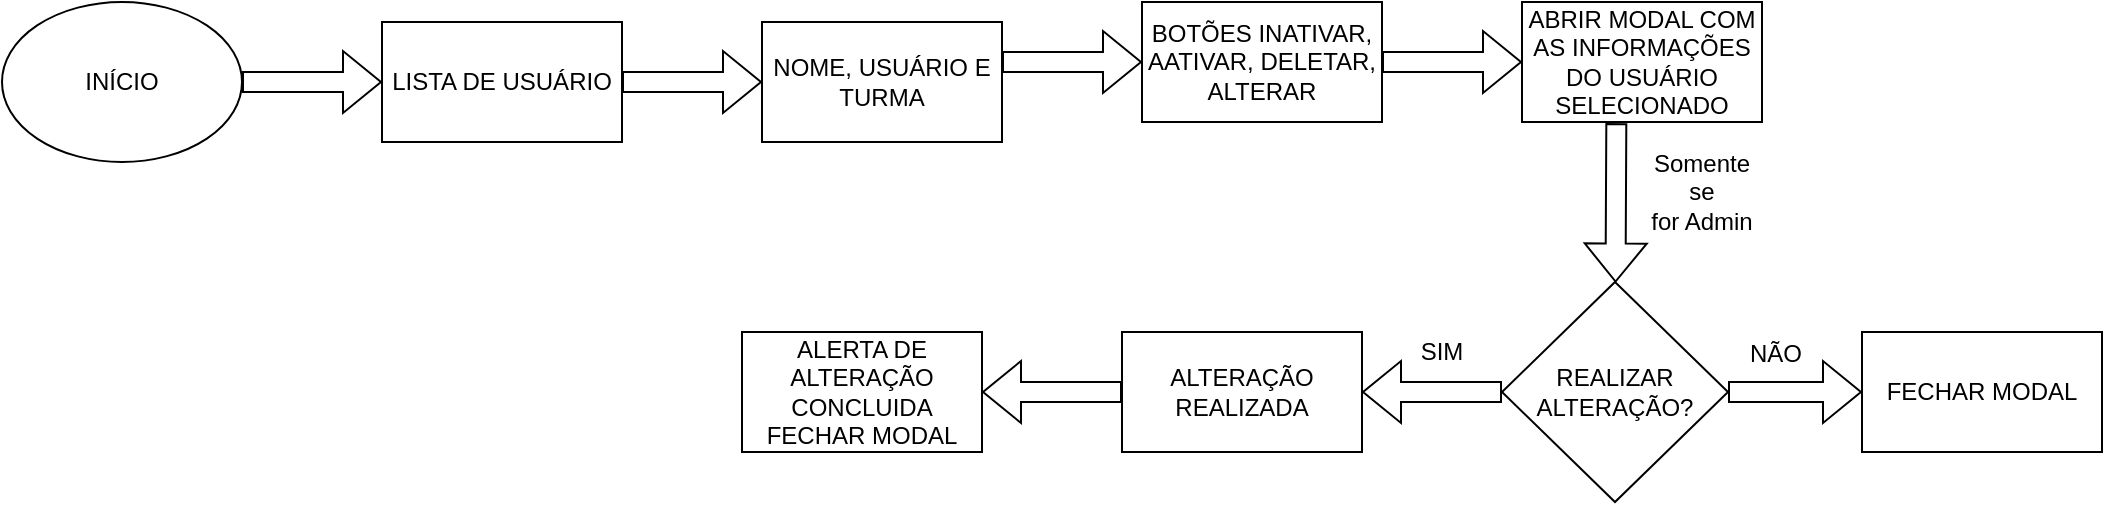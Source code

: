 <mxfile version="26.0.16">
  <diagram name="Página-1" id="r3otI6wQ_K_i1wcqdXIX">
    <mxGraphModel dx="1390" dy="3123" grid="1" gridSize="10" guides="1" tooltips="1" connect="1" arrows="1" fold="1" page="1" pageScale="1" pageWidth="827" pageHeight="1169" math="0" shadow="0">
      <root>
        <mxCell id="0" />
        <mxCell id="1" parent="0" />
        <mxCell id="BA6NCAzBnOPJGDUu9WfR-1" value="INÍCIO" style="ellipse;whiteSpace=wrap;html=1;" parent="1" vertex="1">
          <mxGeometry x="20" y="-2320" width="120" height="80" as="geometry" />
        </mxCell>
        <mxCell id="BA6NCAzBnOPJGDUu9WfR-2" value="" style="shape=flexArrow;endArrow=classic;html=1;rounded=0;exitX=1;exitY=0.5;exitDx=0;exitDy=0;" parent="1" source="BA6NCAzBnOPJGDUu9WfR-1" target="BA6NCAzBnOPJGDUu9WfR-3" edge="1">
          <mxGeometry width="50" height="50" relative="1" as="geometry">
            <mxPoint x="390" y="-2360" as="sourcePoint" />
            <mxPoint x="210" y="-2280" as="targetPoint" />
          </mxGeometry>
        </mxCell>
        <mxCell id="BA6NCAzBnOPJGDUu9WfR-3" value="LISTA DE USUÁRIO" style="rounded=0;whiteSpace=wrap;html=1;" parent="1" vertex="1">
          <mxGeometry x="210" y="-2310" width="120" height="60" as="geometry" />
        </mxCell>
        <mxCell id="BA6NCAzBnOPJGDUu9WfR-4" value="" style="shape=flexArrow;endArrow=classic;html=1;rounded=0;exitX=1;exitY=0.5;exitDx=0;exitDy=0;" parent="1" target="BA6NCAzBnOPJGDUu9WfR-5" edge="1">
          <mxGeometry width="50" height="50" relative="1" as="geometry">
            <mxPoint x="330" y="-2280" as="sourcePoint" />
            <mxPoint x="400" y="-2280" as="targetPoint" />
          </mxGeometry>
        </mxCell>
        <mxCell id="BA6NCAzBnOPJGDUu9WfR-5" value="NOME, USUÁRIO E TURMA" style="rounded=0;whiteSpace=wrap;html=1;" parent="1" vertex="1">
          <mxGeometry x="400" y="-2310" width="120" height="60" as="geometry" />
        </mxCell>
        <mxCell id="BA6NCAzBnOPJGDUu9WfR-6" value="" style="shape=flexArrow;endArrow=classic;html=1;rounded=0;exitX=1;exitY=0.5;exitDx=0;exitDy=0;" parent="1" target="BA6NCAzBnOPJGDUu9WfR-7" edge="1">
          <mxGeometry width="50" height="50" relative="1" as="geometry">
            <mxPoint x="520" y="-2290" as="sourcePoint" />
            <mxPoint x="590" y="-2290" as="targetPoint" />
          </mxGeometry>
        </mxCell>
        <mxCell id="BA6NCAzBnOPJGDUu9WfR-7" value="BOTÕES INATIVAR, AATIVAR, DELETAR, ALTERAR" style="rounded=0;whiteSpace=wrap;html=1;" parent="1" vertex="1">
          <mxGeometry x="590" y="-2320" width="120" height="60" as="geometry" />
        </mxCell>
        <mxCell id="BA6NCAzBnOPJGDUu9WfR-8" value="" style="shape=flexArrow;endArrow=classic;html=1;rounded=0;exitX=1;exitY=0.5;exitDx=0;exitDy=0;" parent="1" target="BA6NCAzBnOPJGDUu9WfR-9" edge="1">
          <mxGeometry width="50" height="50" relative="1" as="geometry">
            <mxPoint x="710" y="-2290" as="sourcePoint" />
            <mxPoint x="780" y="-2290" as="targetPoint" />
          </mxGeometry>
        </mxCell>
        <mxCell id="BA6NCAzBnOPJGDUu9WfR-9" value="ABRIR MODAL COM AS INFORMAÇÕES DO USUÁRIO SELECIONADO" style="rounded=0;whiteSpace=wrap;html=1;" parent="1" vertex="1">
          <mxGeometry x="780" y="-2320" width="120" height="60" as="geometry" />
        </mxCell>
        <mxCell id="BA6NCAzBnOPJGDUu9WfR-10" value="" style="shape=flexArrow;endArrow=classic;html=1;rounded=0;exitX=0.393;exitY=1.009;exitDx=0;exitDy=0;exitPerimeter=0;" parent="1" source="BA6NCAzBnOPJGDUu9WfR-9" target="BA6NCAzBnOPJGDUu9WfR-11" edge="1">
          <mxGeometry width="50" height="50" relative="1" as="geometry">
            <mxPoint x="860" y="-2160" as="sourcePoint" />
            <mxPoint x="827" y="-2170" as="targetPoint" />
          </mxGeometry>
        </mxCell>
        <mxCell id="BA6NCAzBnOPJGDUu9WfR-11" value="REALIZAR ALTERAÇÃO?" style="rhombus;whiteSpace=wrap;html=1;" parent="1" vertex="1">
          <mxGeometry x="770" y="-2180" width="113" height="110" as="geometry" />
        </mxCell>
        <mxCell id="BA6NCAzBnOPJGDUu9WfR-12" value="" style="shape=flexArrow;endArrow=classic;html=1;rounded=0;exitX=0;exitY=0.5;exitDx=0;exitDy=0;" parent="1" source="BA6NCAzBnOPJGDUu9WfR-11" target="BA6NCAzBnOPJGDUu9WfR-13" edge="1">
          <mxGeometry width="50" height="50" relative="1" as="geometry">
            <mxPoint x="670" y="-2100" as="sourcePoint" />
            <mxPoint x="690" y="-2125" as="targetPoint" />
          </mxGeometry>
        </mxCell>
        <mxCell id="BA6NCAzBnOPJGDUu9WfR-13" value="ALTERAÇÃO REALIZADA" style="rounded=0;whiteSpace=wrap;html=1;" parent="1" vertex="1">
          <mxGeometry x="580" y="-2155" width="120" height="60" as="geometry" />
        </mxCell>
        <mxCell id="BA6NCAzBnOPJGDUu9WfR-14" value="SIM" style="text;strokeColor=none;align=center;fillColor=none;html=1;verticalAlign=middle;whiteSpace=wrap;rounded=0;" parent="1" vertex="1">
          <mxGeometry x="710" y="-2160" width="60" height="30" as="geometry" />
        </mxCell>
        <mxCell id="BA6NCAzBnOPJGDUu9WfR-15" value="" style="shape=flexArrow;endArrow=classic;html=1;rounded=0;exitX=1;exitY=0.5;exitDx=0;exitDy=0;" parent="1" source="BA6NCAzBnOPJGDUu9WfR-11" target="BA6NCAzBnOPJGDUu9WfR-16" edge="1">
          <mxGeometry width="50" height="50" relative="1" as="geometry">
            <mxPoint x="930" y="-2130" as="sourcePoint" />
            <mxPoint x="960" y="-2125" as="targetPoint" />
          </mxGeometry>
        </mxCell>
        <mxCell id="BA6NCAzBnOPJGDUu9WfR-16" value="FECHAR MODAL" style="rounded=0;whiteSpace=wrap;html=1;" parent="1" vertex="1">
          <mxGeometry x="950" y="-2155" width="120" height="60" as="geometry" />
        </mxCell>
        <mxCell id="BA6NCAzBnOPJGDUu9WfR-17" value="NÃO" style="text;strokeColor=none;align=center;fillColor=none;html=1;verticalAlign=middle;whiteSpace=wrap;rounded=0;" parent="1" vertex="1">
          <mxGeometry x="877" y="-2159" width="60" height="30" as="geometry" />
        </mxCell>
        <mxCell id="BA6NCAzBnOPJGDUu9WfR-18" value="" style="shape=flexArrow;endArrow=classic;html=1;rounded=0;exitX=0;exitY=0.5;exitDx=0;exitDy=0;" parent="1" target="BA6NCAzBnOPJGDUu9WfR-19" edge="1">
          <mxGeometry width="50" height="50" relative="1" as="geometry">
            <mxPoint x="580" y="-2125" as="sourcePoint" />
            <mxPoint x="500" y="-2125" as="targetPoint" />
          </mxGeometry>
        </mxCell>
        <mxCell id="BA6NCAzBnOPJGDUu9WfR-19" value="ALERTA DE ALTERAÇÃO CONCLUIDA FECHAR MODAL" style="rounded=0;whiteSpace=wrap;html=1;" parent="1" vertex="1">
          <mxGeometry x="390" y="-2155" width="120" height="60" as="geometry" />
        </mxCell>
        <mxCell id="fB_9p1zCVW83rO7FXsep-1" value="Somente se&lt;div&gt;for Admin&lt;/div&gt;" style="text;strokeColor=none;align=center;fillColor=none;html=1;verticalAlign=middle;whiteSpace=wrap;rounded=0;" vertex="1" parent="1">
          <mxGeometry x="840" y="-2240" width="60" height="30" as="geometry" />
        </mxCell>
      </root>
    </mxGraphModel>
  </diagram>
</mxfile>
